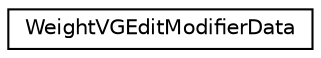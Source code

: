 digraph G
{
  edge [fontname="Helvetica",fontsize="10",labelfontname="Helvetica",labelfontsize="10"];
  node [fontname="Helvetica",fontsize="10",shape=record];
  rankdir=LR;
  Node1 [label="WeightVGEditModifierData",height=0.2,width=0.4,color="black", fillcolor="white", style="filled",URL="$da/d90/structWeightVGEditModifierData.html"];
}

